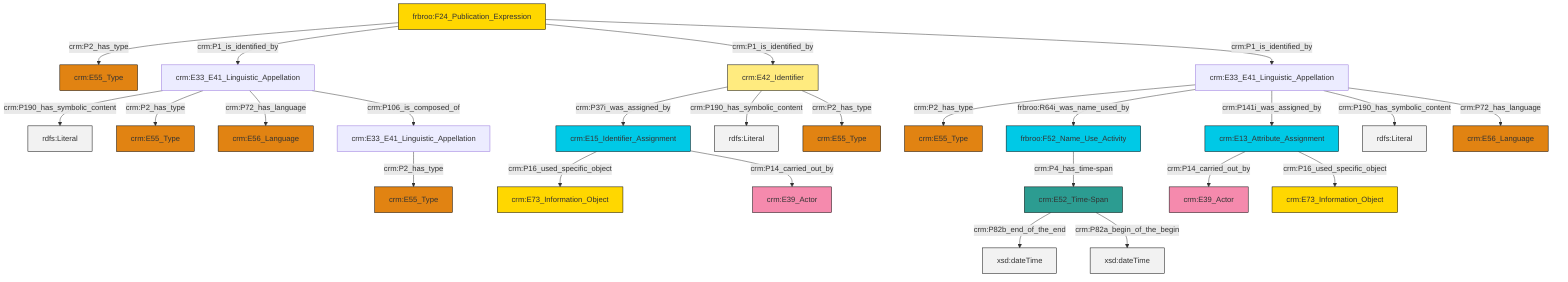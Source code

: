 graph TD
classDef Literal fill:#f2f2f2,stroke:#000000;
classDef CRM_Entity fill:#FFFFFF,stroke:#000000;
classDef Temporal_Entity fill:#00C9E6, stroke:#000000;
classDef Type fill:#E18312, stroke:#000000;
classDef Time-Span fill:#2C9C91, stroke:#000000;
classDef Appellation fill:#FFEB7F, stroke:#000000;
classDef Place fill:#008836, stroke:#000000;
classDef Persistent_Item fill:#B266B2, stroke:#000000;
classDef Conceptual_Object fill:#FFD700, stroke:#000000;
classDef Physical_Thing fill:#D2B48C, stroke:#000000;
classDef Actor fill:#f58aad, stroke:#000000;
classDef PC_Classes fill:#4ce600, stroke:#000000;
classDef Multi fill:#cccccc,stroke:#000000;

2["frbroo:F52_Name_Use_Activity"]:::Temporal_Entity -->|crm:P4_has_time-span| 3["crm:E52_Time-Span"]:::Time-Span
3["crm:E52_Time-Span"]:::Time-Span -->|crm:P82b_end_of_the_end| 9[xsd:dateTime]:::Literal
4["crm:E33_E41_Linguistic_Appellation"]:::Default -->|crm:P2_has_type| 11["crm:E55_Type"]:::Type
12["crm:E13_Attribute_Assignment"]:::Temporal_Entity -->|crm:P14_carried_out_by| 13["crm:E39_Actor"]:::Actor
14["crm:E42_Identifier"]:::Appellation -->|crm:P37i_was_assigned_by| 15["crm:E15_Identifier_Assignment"]:::Temporal_Entity
16["frbroo:F24_Publication_Expression"]:::Conceptual_Object -->|crm:P2_has_type| 17["crm:E55_Type"]:::Type
18["crm:E33_E41_Linguistic_Appellation"]:::Default -->|crm:P2_has_type| 19["crm:E55_Type"]:::Type
18["crm:E33_E41_Linguistic_Appellation"]:::Default -->|frbroo:R64i_was_name_used_by| 2["frbroo:F52_Name_Use_Activity"]:::Temporal_Entity
12["crm:E13_Attribute_Assignment"]:::Temporal_Entity -->|crm:P16_used_specific_object| 22["crm:E73_Information_Object"]:::Conceptual_Object
7["crm:E33_E41_Linguistic_Appellation"]:::Default -->|crm:P190_has_symbolic_content| 31[rdfs:Literal]:::Literal
15["crm:E15_Identifier_Assignment"]:::Temporal_Entity -->|crm:P16_used_specific_object| 24["crm:E73_Information_Object"]:::Conceptual_Object
7["crm:E33_E41_Linguistic_Appellation"]:::Default -->|crm:P2_has_type| 20["crm:E55_Type"]:::Type
14["crm:E42_Identifier"]:::Appellation -->|crm:P190_has_symbolic_content| 33[rdfs:Literal]:::Literal
18["crm:E33_E41_Linguistic_Appellation"]:::Default -->|crm:P141i_was_assigned_by| 12["crm:E13_Attribute_Assignment"]:::Temporal_Entity
18["crm:E33_E41_Linguistic_Appellation"]:::Default -->|crm:P190_has_symbolic_content| 34[rdfs:Literal]:::Literal
7["crm:E33_E41_Linguistic_Appellation"]:::Default -->|crm:P72_has_language| 27["crm:E56_Language"]:::Type
15["crm:E15_Identifier_Assignment"]:::Temporal_Entity -->|crm:P14_carried_out_by| 0["crm:E39_Actor"]:::Actor
16["frbroo:F24_Publication_Expression"]:::Conceptual_Object -->|crm:P1_is_identified_by| 7["crm:E33_E41_Linguistic_Appellation"]:::Default
16["frbroo:F24_Publication_Expression"]:::Conceptual_Object -->|crm:P1_is_identified_by| 14["crm:E42_Identifier"]:::Appellation
3["crm:E52_Time-Span"]:::Time-Span -->|crm:P82a_begin_of_the_begin| 39[xsd:dateTime]:::Literal
7["crm:E33_E41_Linguistic_Appellation"]:::Default -->|crm:P106_is_composed_of| 4["crm:E33_E41_Linguistic_Appellation"]:::Default
18["crm:E33_E41_Linguistic_Appellation"]:::Default -->|crm:P72_has_language| 35["crm:E56_Language"]:::Type
16["frbroo:F24_Publication_Expression"]:::Conceptual_Object -->|crm:P1_is_identified_by| 18["crm:E33_E41_Linguistic_Appellation"]:::Default
14["crm:E42_Identifier"]:::Appellation -->|crm:P2_has_type| 42["crm:E55_Type"]:::Type